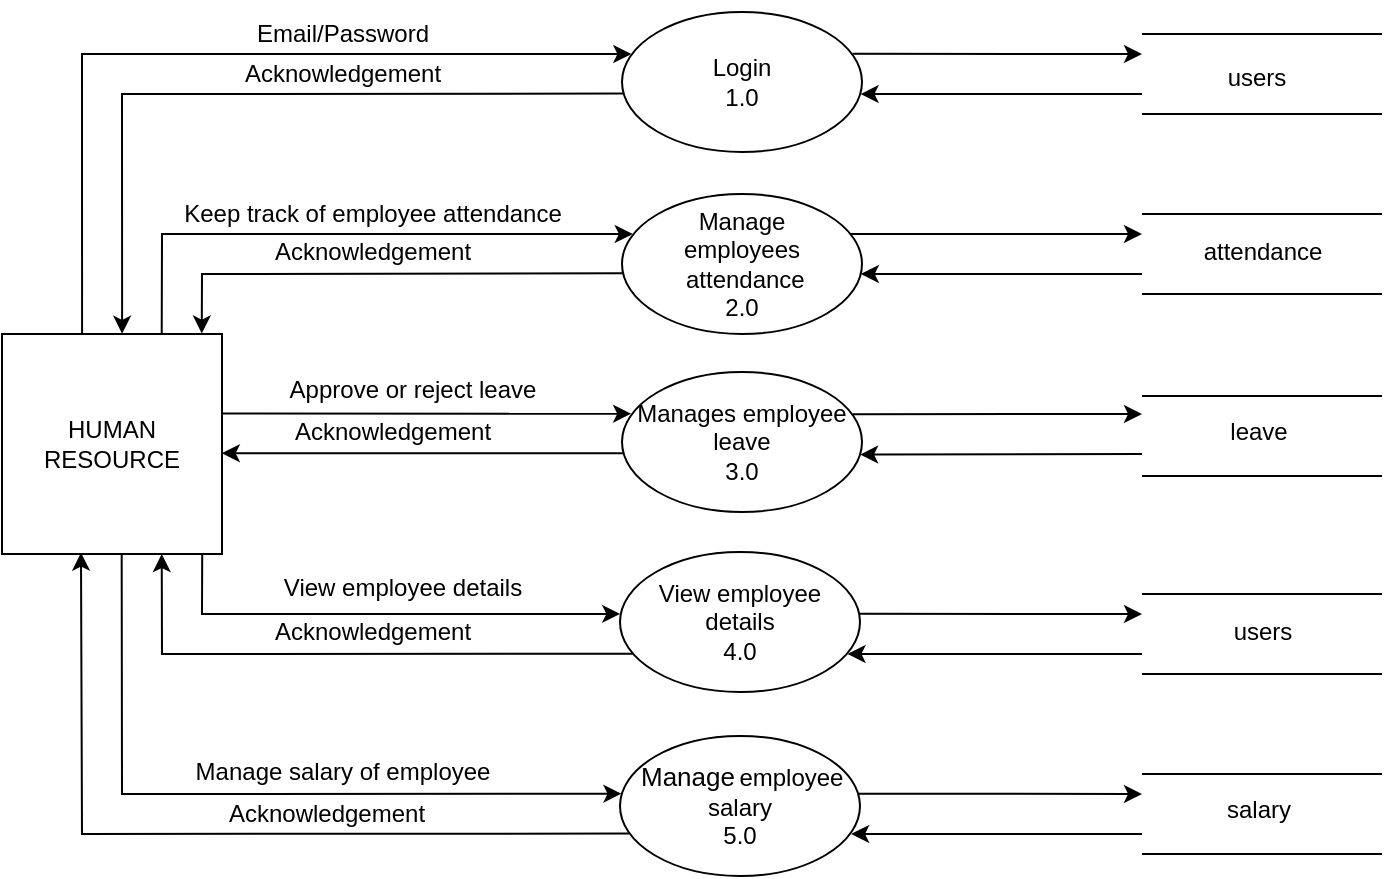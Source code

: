 <mxfile version="24.2.5" type="device">
  <diagram name="Page-1" id="luu7nsKz-WrON0-uHyIJ">
    <mxGraphModel dx="1465" dy="758" grid="1" gridSize="10" guides="1" tooltips="1" connect="1" arrows="1" fold="1" page="1" pageScale="1" pageWidth="850" pageHeight="1100" math="0" shadow="0">
      <root>
        <mxCell id="0" />
        <mxCell id="1" parent="0" />
        <mxCell id="55r9cp8Pj4-Tj-q5VYyH-2" value="Login&lt;br style=&quot;border-color: var(--border-color);&quot;&gt;&lt;span style=&quot;&quot;&gt;1.0&lt;/span&gt;" style="ellipse;whiteSpace=wrap;html=1;" parent="1" vertex="1">
          <mxGeometry x="340" y="229" width="120" height="70" as="geometry" />
        </mxCell>
        <mxCell id="55r9cp8Pj4-Tj-q5VYyH-3" value="Manage&lt;br style=&quot;border-color: var(--border-color);&quot;&gt;employees&lt;br style=&quot;border-color: var(--border-color);&quot;&gt;&lt;span style=&quot;border-color: var(--border-color);&quot;&gt;&amp;nbsp;attendance&lt;/span&gt;&lt;br style=&quot;border-color: var(--border-color);&quot;&gt;&lt;span style=&quot;border-color: var(--border-color);&quot;&gt;2.0&lt;/span&gt;" style="ellipse;whiteSpace=wrap;html=1;" parent="1" vertex="1">
          <mxGeometry x="340" y="320" width="120" height="70" as="geometry" />
        </mxCell>
        <mxCell id="55r9cp8Pj4-Tj-q5VYyH-4" value="Manages employee&lt;br style=&quot;border-color: var(--border-color);&quot;&gt;leave&lt;br style=&quot;border-color: var(--border-color);&quot;&gt;&lt;span style=&quot;border-color: var(--border-color);&quot;&gt;3.0&lt;/span&gt;" style="ellipse;whiteSpace=wrap;html=1;" parent="1" vertex="1">
          <mxGeometry x="340" y="409" width="120" height="70" as="geometry" />
        </mxCell>
        <mxCell id="55r9cp8Pj4-Tj-q5VYyH-5" value="HUMAN RESOURCE" style="whiteSpace=wrap;html=1;aspect=fixed;" parent="1" vertex="1">
          <mxGeometry x="30" y="390" width="110" height="110" as="geometry" />
        </mxCell>
        <mxCell id="55r9cp8Pj4-Tj-q5VYyH-6" value="View employee details&lt;br style=&quot;border-color: var(--border-color);&quot;&gt;4.0" style="ellipse;whiteSpace=wrap;html=1;" parent="1" vertex="1">
          <mxGeometry x="339" y="499" width="120" height="70" as="geometry" />
        </mxCell>
        <mxCell id="55r9cp8Pj4-Tj-q5VYyH-7" value="&lt;font style=&quot;border-color: var(--border-color); font-size: 8px;&quot;&gt;&amp;nbsp;&lt;/font&gt;&lt;font style=&quot;border-color: var(--border-color); font-size: 13px;&quot;&gt;Manage&lt;/font&gt;&lt;font style=&quot;border-color: var(--border-color); font-size: 8px;&quot;&gt;&amp;nbsp;&lt;/font&gt;&lt;font style=&quot;border-color: var(--border-color);&quot;&gt;employee&lt;br&gt;salary&lt;/font&gt;&lt;br style=&quot;border-color: var(--border-color);&quot;&gt;5.0" style="ellipse;whiteSpace=wrap;html=1;" parent="1" vertex="1">
          <mxGeometry x="339" y="591" width="120" height="70" as="geometry" />
        </mxCell>
        <mxCell id="55r9cp8Pj4-Tj-q5VYyH-16" value="" style="endArrow=classic;html=1;rounded=0;exitX=0.364;exitY=0;exitDx=0;exitDy=0;exitPerimeter=0;entryX=0.039;entryY=0.3;entryDx=0;entryDy=0;entryPerimeter=0;" parent="1" source="55r9cp8Pj4-Tj-q5VYyH-5" target="55r9cp8Pj4-Tj-q5VYyH-2" edge="1">
          <mxGeometry width="50" height="50" relative="1" as="geometry">
            <mxPoint x="70" y="380" as="sourcePoint" />
            <mxPoint x="330" y="170" as="targetPoint" />
            <Array as="points">
              <mxPoint x="70" y="250" />
            </Array>
          </mxGeometry>
        </mxCell>
        <mxCell id="55r9cp8Pj4-Tj-q5VYyH-17" value="" style="endArrow=classic;html=1;rounded=0;entryX=0.546;entryY=-0.001;entryDx=0;entryDy=0;entryPerimeter=0;exitX=0.008;exitY=0.583;exitDx=0;exitDy=0;exitPerimeter=0;" parent="1" source="55r9cp8Pj4-Tj-q5VYyH-2" target="55r9cp8Pj4-Tj-q5VYyH-5" edge="1">
          <mxGeometry width="50" height="50" relative="1" as="geometry">
            <mxPoint x="350" y="220" as="sourcePoint" />
            <mxPoint x="80" y="380" as="targetPoint" />
            <Array as="points">
              <mxPoint x="90" y="270" />
            </Array>
          </mxGeometry>
        </mxCell>
        <mxCell id="55r9cp8Pj4-Tj-q5VYyH-18" value="" style="endArrow=classic;html=1;rounded=0;exitX=0.726;exitY=-0.002;exitDx=0;exitDy=0;exitPerimeter=0;entryX=0.045;entryY=0.286;entryDx=0;entryDy=0;entryPerimeter=0;" parent="1" source="55r9cp8Pj4-Tj-q5VYyH-5" target="55r9cp8Pj4-Tj-q5VYyH-3" edge="1">
          <mxGeometry width="50" height="50" relative="1" as="geometry">
            <mxPoint x="102.51" y="390.0" as="sourcePoint" />
            <mxPoint x="340" y="350" as="targetPoint" />
            <Array as="points">
              <mxPoint x="110" y="340" />
            </Array>
          </mxGeometry>
        </mxCell>
        <mxCell id="55r9cp8Pj4-Tj-q5VYyH-19" value="" style="endArrow=classic;html=1;rounded=0;exitX=0.003;exitY=0.566;exitDx=0;exitDy=0;exitPerimeter=0;entryX=0.908;entryY=-0.002;entryDx=0;entryDy=0;entryPerimeter=0;" parent="1" source="55r9cp8Pj4-Tj-q5VYyH-3" target="55r9cp8Pj4-Tj-q5VYyH-5" edge="1">
          <mxGeometry width="50" height="50" relative="1" as="geometry">
            <mxPoint x="240" y="350" as="sourcePoint" />
            <mxPoint x="110" y="390" as="targetPoint" />
            <Array as="points">
              <mxPoint x="130" y="360" />
            </Array>
          </mxGeometry>
        </mxCell>
        <mxCell id="55r9cp8Pj4-Tj-q5VYyH-20" value="" style="endArrow=classic;html=1;rounded=0;exitX=0.997;exitY=0.361;exitDx=0;exitDy=0;exitPerimeter=0;entryX=0.038;entryY=0.298;entryDx=0;entryDy=0;entryPerimeter=0;" parent="1" source="55r9cp8Pj4-Tj-q5VYyH-5" target="55r9cp8Pj4-Tj-q5VYyH-4" edge="1">
          <mxGeometry width="50" height="50" relative="1" as="geometry">
            <mxPoint x="310" y="460" as="sourcePoint" />
            <mxPoint x="340" y="410" as="targetPoint" />
          </mxGeometry>
        </mxCell>
        <mxCell id="55r9cp8Pj4-Tj-q5VYyH-21" value="" style="endArrow=classic;html=1;rounded=0;entryX=0.999;entryY=0.542;entryDx=0;entryDy=0;entryPerimeter=0;exitX=0.005;exitY=0.58;exitDx=0;exitDy=0;exitPerimeter=0;" parent="1" source="55r9cp8Pj4-Tj-q5VYyH-4" target="55r9cp8Pj4-Tj-q5VYyH-5" edge="1">
          <mxGeometry width="50" height="50" relative="1" as="geometry">
            <mxPoint x="310" y="460" as="sourcePoint" />
            <mxPoint x="360" y="410" as="targetPoint" />
          </mxGeometry>
        </mxCell>
        <mxCell id="55r9cp8Pj4-Tj-q5VYyH-24" value="" style="endArrow=classic;html=1;rounded=0;exitX=0.91;exitY=1;exitDx=0;exitDy=0;exitPerimeter=0;entryX=0.001;entryY=0.442;entryDx=0;entryDy=0;entryPerimeter=0;" parent="1" source="55r9cp8Pj4-Tj-q5VYyH-5" target="55r9cp8Pj4-Tj-q5VYyH-6" edge="1">
          <mxGeometry width="50" height="50" relative="1" as="geometry">
            <mxPoint x="220" y="640" as="sourcePoint" />
            <mxPoint x="340" y="530" as="targetPoint" />
            <Array as="points">
              <mxPoint x="130" y="530" />
            </Array>
          </mxGeometry>
        </mxCell>
        <mxCell id="55r9cp8Pj4-Tj-q5VYyH-25" value="" style="endArrow=classic;html=1;rounded=0;entryX=0.726;entryY=1;entryDx=0;entryDy=0;entryPerimeter=0;exitX=0.054;exitY=0.727;exitDx=0;exitDy=0;exitPerimeter=0;" parent="1" source="55r9cp8Pj4-Tj-q5VYyH-6" target="55r9cp8Pj4-Tj-q5VYyH-5" edge="1">
          <mxGeometry width="50" height="50" relative="1" as="geometry">
            <mxPoint x="330" y="540" as="sourcePoint" />
            <mxPoint x="120" y="500" as="targetPoint" />
            <Array as="points">
              <mxPoint x="110" y="550" />
            </Array>
          </mxGeometry>
        </mxCell>
        <mxCell id="55r9cp8Pj4-Tj-q5VYyH-26" value="" style="endArrow=classic;html=1;rounded=0;exitX=0.544;exitY=0.999;exitDx=0;exitDy=0;exitPerimeter=0;entryX=0.006;entryY=0.412;entryDx=0;entryDy=0;entryPerimeter=0;" parent="1" source="55r9cp8Pj4-Tj-q5VYyH-5" target="55r9cp8Pj4-Tj-q5VYyH-7" edge="1">
          <mxGeometry width="50" height="50" relative="1" as="geometry">
            <mxPoint x="70" y="610" as="sourcePoint" />
            <mxPoint x="330" y="630" as="targetPoint" />
            <Array as="points">
              <mxPoint x="90" y="620" />
            </Array>
          </mxGeometry>
        </mxCell>
        <mxCell id="55r9cp8Pj4-Tj-q5VYyH-27" value="" style="endArrow=classic;html=1;rounded=0;entryX=0.359;entryY=0.994;entryDx=0;entryDy=0;entryPerimeter=0;exitX=0.037;exitY=0.697;exitDx=0;exitDy=0;exitPerimeter=0;" parent="1" source="55r9cp8Pj4-Tj-q5VYyH-7" target="55r9cp8Pj4-Tj-q5VYyH-5" edge="1">
          <mxGeometry width="50" height="50" relative="1" as="geometry">
            <mxPoint x="330" y="650" as="sourcePoint" />
            <mxPoint x="70" y="500" as="targetPoint" />
            <Array as="points">
              <mxPoint x="70" y="640" />
            </Array>
          </mxGeometry>
        </mxCell>
        <mxCell id="55r9cp8Pj4-Tj-q5VYyH-33" value="" style="endArrow=classic;html=1;rounded=0;exitX=0.96;exitY=0.302;exitDx=0;exitDy=0;exitPerimeter=0;" parent="1" source="55r9cp8Pj4-Tj-q5VYyH-4" edge="1">
          <mxGeometry width="50" height="50" relative="1" as="geometry">
            <mxPoint x="460" y="439" as="sourcePoint" />
            <mxPoint x="600" y="430" as="targetPoint" />
          </mxGeometry>
        </mxCell>
        <mxCell id="55r9cp8Pj4-Tj-q5VYyH-34" value="" style="endArrow=classic;html=1;rounded=0;exitX=0.997;exitY=0.441;exitDx=0;exitDy=0;exitPerimeter=0;" parent="1" source="55r9cp8Pj4-Tj-q5VYyH-6" edge="1">
          <mxGeometry width="50" height="50" relative="1" as="geometry">
            <mxPoint x="460" y="530" as="sourcePoint" />
            <mxPoint x="600" y="530" as="targetPoint" />
          </mxGeometry>
        </mxCell>
        <mxCell id="55r9cp8Pj4-Tj-q5VYyH-35" value="" style="endArrow=classic;html=1;rounded=0;exitX=0.994;exitY=0.412;exitDx=0;exitDy=0;exitPerimeter=0;" parent="1" source="55r9cp8Pj4-Tj-q5VYyH-7" edge="1">
          <mxGeometry width="50" height="50" relative="1" as="geometry">
            <mxPoint x="460" y="623" as="sourcePoint" />
            <mxPoint x="600" y="620" as="targetPoint" />
          </mxGeometry>
        </mxCell>
        <mxCell id="55r9cp8Pj4-Tj-q5VYyH-38" value="" style="endArrow=classic;html=1;rounded=0;entryX=0.994;entryY=0.586;entryDx=0;entryDy=0;entryPerimeter=0;" parent="1" target="55r9cp8Pj4-Tj-q5VYyH-2" edge="1">
          <mxGeometry width="50" height="50" relative="1" as="geometry">
            <mxPoint x="600" y="270" as="sourcePoint" />
            <mxPoint x="460" y="274" as="targetPoint" />
            <Array as="points">
              <mxPoint x="513" y="270" />
            </Array>
          </mxGeometry>
        </mxCell>
        <mxCell id="55r9cp8Pj4-Tj-q5VYyH-39" value="" style="endArrow=none;html=1;rounded=0;" parent="1" edge="1">
          <mxGeometry width="50" height="50" relative="1" as="geometry">
            <mxPoint x="600" y="240" as="sourcePoint" />
            <mxPoint x="720" y="240" as="targetPoint" />
          </mxGeometry>
        </mxCell>
        <mxCell id="55r9cp8Pj4-Tj-q5VYyH-40" value="" style="endArrow=none;html=1;rounded=0;" parent="1" edge="1">
          <mxGeometry width="50" height="50" relative="1" as="geometry">
            <mxPoint x="600" y="280" as="sourcePoint" />
            <mxPoint x="720" y="280" as="targetPoint" />
          </mxGeometry>
        </mxCell>
        <mxCell id="55r9cp8Pj4-Tj-q5VYyH-41" value="" style="endArrow=classic;html=1;rounded=0;entryX=0.995;entryY=0.571;entryDx=0;entryDy=0;entryPerimeter=0;" parent="1" target="55r9cp8Pj4-Tj-q5VYyH-3" edge="1">
          <mxGeometry width="50" height="50" relative="1" as="geometry">
            <mxPoint x="600" y="360" as="sourcePoint" />
            <mxPoint x="460" y="359.76" as="targetPoint" />
          </mxGeometry>
        </mxCell>
        <mxCell id="55r9cp8Pj4-Tj-q5VYyH-42" value="" style="endArrow=none;html=1;rounded=0;" parent="1" edge="1">
          <mxGeometry width="50" height="50" relative="1" as="geometry">
            <mxPoint x="600" y="330" as="sourcePoint" />
            <mxPoint x="720" y="330" as="targetPoint" />
          </mxGeometry>
        </mxCell>
        <mxCell id="55r9cp8Pj4-Tj-q5VYyH-43" value="" style="endArrow=none;html=1;rounded=0;" parent="1" edge="1">
          <mxGeometry width="50" height="50" relative="1" as="geometry">
            <mxPoint x="600" y="370" as="sourcePoint" />
            <mxPoint x="720" y="370" as="targetPoint" />
          </mxGeometry>
        </mxCell>
        <mxCell id="55r9cp8Pj4-Tj-q5VYyH-44" value="" style="endArrow=classic;html=1;rounded=0;entryX=0.992;entryY=0.59;entryDx=0;entryDy=0;entryPerimeter=0;" parent="1" target="55r9cp8Pj4-Tj-q5VYyH-4" edge="1">
          <mxGeometry width="50" height="50" relative="1" as="geometry">
            <mxPoint x="600" y="450" as="sourcePoint" />
            <mxPoint x="460" y="459" as="targetPoint" />
          </mxGeometry>
        </mxCell>
        <mxCell id="55r9cp8Pj4-Tj-q5VYyH-45" value="" style="endArrow=none;html=1;rounded=0;" parent="1" edge="1">
          <mxGeometry width="50" height="50" relative="1" as="geometry">
            <mxPoint x="600" y="421" as="sourcePoint" />
            <mxPoint x="720" y="421" as="targetPoint" />
          </mxGeometry>
        </mxCell>
        <mxCell id="55r9cp8Pj4-Tj-q5VYyH-46" value="" style="endArrow=none;html=1;rounded=0;" parent="1" edge="1">
          <mxGeometry width="50" height="50" relative="1" as="geometry">
            <mxPoint x="600" y="461" as="sourcePoint" />
            <mxPoint x="720" y="461" as="targetPoint" />
          </mxGeometry>
        </mxCell>
        <mxCell id="55r9cp8Pj4-Tj-q5VYyH-47" value="" style="endArrow=classic;html=1;rounded=0;entryX=0.948;entryY=0.728;entryDx=0;entryDy=0;entryPerimeter=0;" parent="1" target="55r9cp8Pj4-Tj-q5VYyH-6" edge="1">
          <mxGeometry width="50" height="50" relative="1" as="geometry">
            <mxPoint x="600" y="550" as="sourcePoint" />
            <mxPoint x="445" y="553.86" as="targetPoint" />
          </mxGeometry>
        </mxCell>
        <mxCell id="55r9cp8Pj4-Tj-q5VYyH-48" value="" style="endArrow=none;html=1;rounded=0;" parent="1" edge="1">
          <mxGeometry width="50" height="50" relative="1" as="geometry">
            <mxPoint x="600" y="520" as="sourcePoint" />
            <mxPoint x="720" y="520" as="targetPoint" />
          </mxGeometry>
        </mxCell>
        <mxCell id="55r9cp8Pj4-Tj-q5VYyH-49" value="" style="endArrow=none;html=1;rounded=0;" parent="1" edge="1">
          <mxGeometry width="50" height="50" relative="1" as="geometry">
            <mxPoint x="600" y="560" as="sourcePoint" />
            <mxPoint x="720" y="560" as="targetPoint" />
          </mxGeometry>
        </mxCell>
        <mxCell id="55r9cp8Pj4-Tj-q5VYyH-50" value="" style="endArrow=classic;html=1;rounded=0;entryX=0.963;entryY=0.7;entryDx=0;entryDy=0;entryPerimeter=0;" parent="1" target="55r9cp8Pj4-Tj-q5VYyH-7" edge="1">
          <mxGeometry width="50" height="50" relative="1" as="geometry">
            <mxPoint x="600" y="640" as="sourcePoint" />
            <mxPoint x="460" y="641.634" as="targetPoint" />
          </mxGeometry>
        </mxCell>
        <mxCell id="55r9cp8Pj4-Tj-q5VYyH-51" value="" style="endArrow=none;html=1;rounded=0;" parent="1" edge="1">
          <mxGeometry width="50" height="50" relative="1" as="geometry">
            <mxPoint x="600" y="610" as="sourcePoint" />
            <mxPoint x="720" y="610" as="targetPoint" />
          </mxGeometry>
        </mxCell>
        <mxCell id="55r9cp8Pj4-Tj-q5VYyH-52" value="" style="endArrow=none;html=1;rounded=0;" parent="1" edge="1">
          <mxGeometry width="50" height="50" relative="1" as="geometry">
            <mxPoint x="600" y="650" as="sourcePoint" />
            <mxPoint x="720" y="650" as="targetPoint" />
          </mxGeometry>
        </mxCell>
        <mxCell id="3neaD_Rnh4ogwWbG_XFk-2" value="Acknowledgement" style="text;html=1;align=center;verticalAlign=middle;resizable=0;points=[];autosize=1;strokeColor=none;fillColor=none;" parent="1" vertex="1">
          <mxGeometry x="140" y="245" width="120" height="30" as="geometry" />
        </mxCell>
        <mxCell id="3neaD_Rnh4ogwWbG_XFk-4" value="Acknowledgement" style="text;html=1;align=center;verticalAlign=middle;resizable=0;points=[];autosize=1;strokeColor=none;fillColor=none;" parent="1" vertex="1">
          <mxGeometry x="155" y="334" width="120" height="30" as="geometry" />
        </mxCell>
        <mxCell id="3neaD_Rnh4ogwWbG_XFk-7" value="Acknowledgement" style="text;html=1;align=center;verticalAlign=middle;resizable=0;points=[];autosize=1;strokeColor=none;fillColor=none;" parent="1" vertex="1">
          <mxGeometry x="165" y="424" width="120" height="30" as="geometry" />
        </mxCell>
        <mxCell id="3neaD_Rnh4ogwWbG_XFk-9" value="Acknowledgement" style="text;html=1;align=center;verticalAlign=middle;resizable=0;points=[];autosize=1;strokeColor=none;fillColor=none;" parent="1" vertex="1">
          <mxGeometry x="155" y="524" width="120" height="30" as="geometry" />
        </mxCell>
        <mxCell id="3neaD_Rnh4ogwWbG_XFk-11" value="Acknowledgement" style="text;html=1;align=center;verticalAlign=middle;resizable=0;points=[];autosize=1;strokeColor=none;fillColor=none;" parent="1" vertex="1">
          <mxGeometry x="132" y="615" width="120" height="30" as="geometry" />
        </mxCell>
        <mxCell id="q85woy2wFSUG4Y5lhOS7-1" value="" style="endArrow=classic;html=1;rounded=0;exitX=0.96;exitY=0.298;exitDx=0;exitDy=0;exitPerimeter=0;" parent="1" source="55r9cp8Pj4-Tj-q5VYyH-2" edge="1">
          <mxGeometry width="50" height="50" relative="1" as="geometry">
            <mxPoint x="460" y="253.97" as="sourcePoint" />
            <mxPoint x="600" y="250" as="targetPoint" />
          </mxGeometry>
        </mxCell>
        <mxCell id="gJ34AJBLGdgjErx7gHwl-1" value="" style="endArrow=classic;html=1;rounded=0;exitX=0.952;exitY=0.285;exitDx=0;exitDy=0;exitPerimeter=0;" parent="1" source="55r9cp8Pj4-Tj-q5VYyH-3" edge="1">
          <mxGeometry width="50" height="50" relative="1" as="geometry">
            <mxPoint x="460" y="342" as="sourcePoint" />
            <mxPoint x="600" y="340" as="targetPoint" />
          </mxGeometry>
        </mxCell>
        <mxCell id="uDLL2XIWMKUqhUMbjHO1-1" value="Approve or reject leave" style="text;html=1;align=center;verticalAlign=middle;resizable=0;points=[];autosize=1;strokeColor=none;fillColor=none;fontSize=12;" parent="1" vertex="1">
          <mxGeometry x="160" y="403" width="150" height="30" as="geometry" />
        </mxCell>
        <mxCell id="uDLL2XIWMKUqhUMbjHO1-2" value="&lt;span style=&quot;font-size: 12px;&quot;&gt;Email/Password&lt;/span&gt;" style="text;html=1;align=center;verticalAlign=middle;resizable=0;points=[];autosize=1;strokeColor=none;fillColor=none;fontSize=16;" parent="1" vertex="1">
          <mxGeometry x="145" y="223" width="110" height="30" as="geometry" />
        </mxCell>
        <mxCell id="uDLL2XIWMKUqhUMbjHO1-3" value="Keep track of employee attendance" style="text;html=1;align=center;verticalAlign=middle;resizable=0;points=[];autosize=1;strokeColor=none;fillColor=none;fontSize=12;" parent="1" vertex="1">
          <mxGeometry x="110" y="315" width="210" height="30" as="geometry" />
        </mxCell>
        <mxCell id="uDLL2XIWMKUqhUMbjHO1-4" value="View employee details" style="text;html=1;align=center;verticalAlign=middle;resizable=0;points=[];autosize=1;strokeColor=none;fillColor=none;fontSize=12;" parent="1" vertex="1">
          <mxGeometry x="160" y="502" width="140" height="30" as="geometry" />
        </mxCell>
        <mxCell id="uDLL2XIWMKUqhUMbjHO1-6" value="Manage salary of employee" style="text;html=1;align=center;verticalAlign=middle;resizable=0;points=[];autosize=1;strokeColor=none;fillColor=none;fontSize=12;" parent="1" vertex="1">
          <mxGeometry x="115" y="594" width="170" height="30" as="geometry" />
        </mxCell>
        <mxCell id="Mqwg8NExTjKhyK3L_w7x-1" value="users" style="text;html=1;align=center;verticalAlign=middle;resizable=0;points=[];autosize=1;strokeColor=none;fillColor=none;" parent="1" vertex="1">
          <mxGeometry x="632" y="247" width="50" height="30" as="geometry" />
        </mxCell>
        <mxCell id="Mqwg8NExTjKhyK3L_w7x-2" value="attendance" style="text;html=1;align=center;verticalAlign=middle;resizable=0;points=[];autosize=1;strokeColor=none;fillColor=none;" parent="1" vertex="1">
          <mxGeometry x="620" y="334" width="80" height="30" as="geometry" />
        </mxCell>
        <mxCell id="Mqwg8NExTjKhyK3L_w7x-3" value="leave" style="text;html=1;align=center;verticalAlign=middle;resizable=0;points=[];autosize=1;strokeColor=none;fillColor=none;" parent="1" vertex="1">
          <mxGeometry x="633" y="424" width="50" height="30" as="geometry" />
        </mxCell>
        <mxCell id="Mqwg8NExTjKhyK3L_w7x-4" value="users" style="text;html=1;align=center;verticalAlign=middle;resizable=0;points=[];autosize=1;strokeColor=none;fillColor=none;" parent="1" vertex="1">
          <mxGeometry x="635" y="524" width="50" height="30" as="geometry" />
        </mxCell>
        <mxCell id="Mqwg8NExTjKhyK3L_w7x-5" value="salary" style="text;html=1;align=center;verticalAlign=middle;resizable=0;points=[];autosize=1;strokeColor=none;fillColor=none;" parent="1" vertex="1">
          <mxGeometry x="628" y="613" width="60" height="30" as="geometry" />
        </mxCell>
      </root>
    </mxGraphModel>
  </diagram>
</mxfile>
